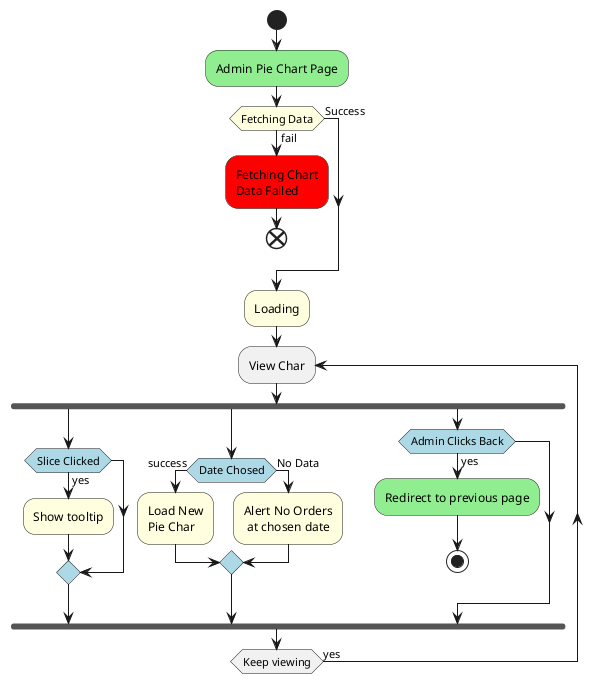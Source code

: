 @startuml AdminPieChatDiagram
start
#lightgreen:Admin Pie Chart Page;
#lightyellow:if(Fetching Data) then(fail)
#red:Fetching Chart\nData Failed;
end
else(Success)
endif
#lightyellow:Loading;
    repeat :View Char;
    fork
        #lightblue:if(Slice Clicked) then(yes)
            #lightyellow:Show tooltip;
        
        endif
    fork again
    #lightblue:if(Date Chosed) then(success)
        #lightyellow:Load New\nPie Char;
    else(No Data)
        #lightyellow:Alert No Orders\n at chosen date;
    endif
    fork again
        #lightblue:if(Admin Clicks Back) then(yes)
            #lightgreen:Redirect to previous page;
            stop
        endif
    end fork
repeat while(Keep viewing) is (yes)

@enduml


